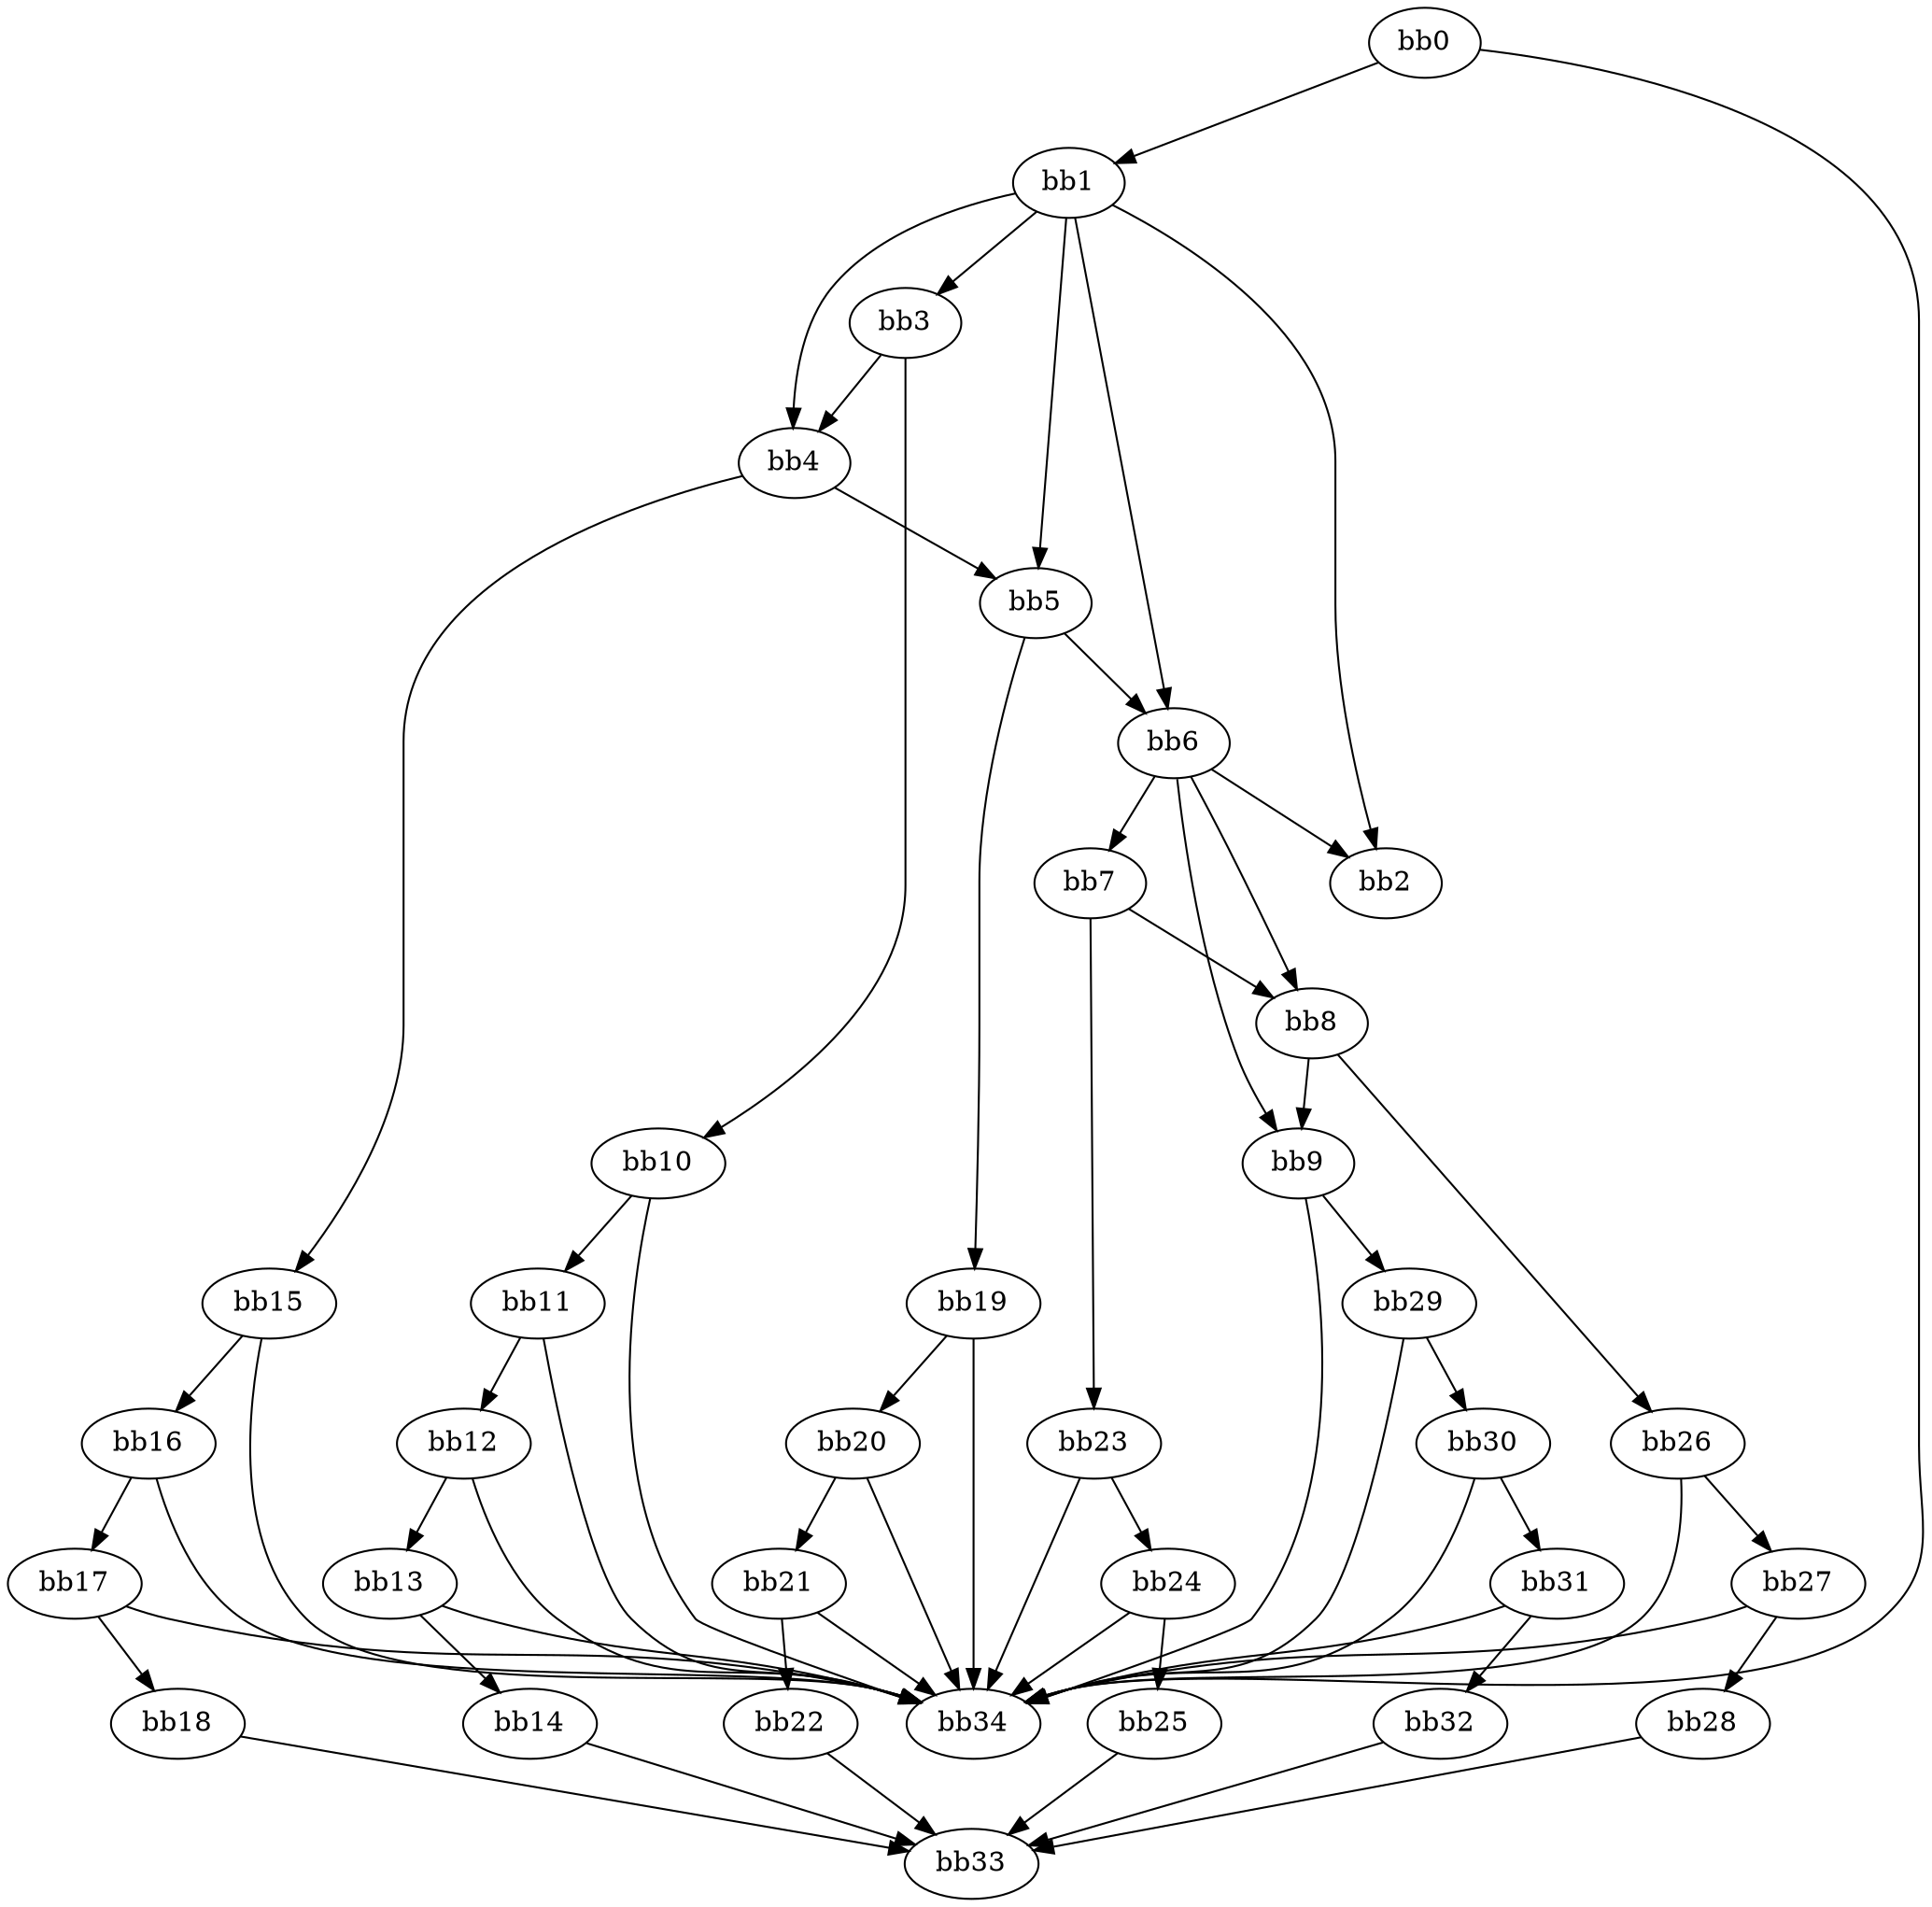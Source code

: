 digraph {
    0 [ label = "bb0\l" ]
    1 [ label = "bb1\l" ]
    2 [ label = "bb2\l" ]
    3 [ label = "bb3\l" ]
    4 [ label = "bb4\l" ]
    5 [ label = "bb5\l" ]
    6 [ label = "bb6\l" ]
    7 [ label = "bb7\l" ]
    8 [ label = "bb8\l" ]
    9 [ label = "bb9\l" ]
    10 [ label = "bb10\l" ]
    11 [ label = "bb11\l" ]
    12 [ label = "bb12\l" ]
    13 [ label = "bb13\l" ]
    14 [ label = "bb14\l" ]
    15 [ label = "bb15\l" ]
    16 [ label = "bb16\l" ]
    17 [ label = "bb17\l" ]
    18 [ label = "bb18\l" ]
    19 [ label = "bb19\l" ]
    20 [ label = "bb20\l" ]
    21 [ label = "bb21\l" ]
    22 [ label = "bb22\l" ]
    23 [ label = "bb23\l" ]
    24 [ label = "bb24\l" ]
    25 [ label = "bb25\l" ]
    26 [ label = "bb26\l" ]
    27 [ label = "bb27\l" ]
    28 [ label = "bb28\l" ]
    29 [ label = "bb29\l" ]
    30 [ label = "bb30\l" ]
    31 [ label = "bb31\l" ]
    32 [ label = "bb32\l" ]
    33 [ label = "bb33\l" ]
    34 [ label = "bb34\l" ]
    0 -> 1 [ ]
    0 -> 34 [ ]
    1 -> 2 [ ]
    1 -> 3 [ ]
    1 -> 4 [ ]
    1 -> 5 [ ]
    1 -> 6 [ ]
    3 -> 4 [ ]
    3 -> 10 [ ]
    4 -> 5 [ ]
    4 -> 15 [ ]
    5 -> 6 [ ]
    5 -> 19 [ ]
    6 -> 2 [ ]
    6 -> 7 [ ]
    6 -> 8 [ ]
    6 -> 9 [ ]
    7 -> 8 [ ]
    7 -> 23 [ ]
    8 -> 9 [ ]
    8 -> 26 [ ]
    9 -> 29 [ ]
    9 -> 34 [ ]
    10 -> 11 [ ]
    10 -> 34 [ ]
    11 -> 12 [ ]
    11 -> 34 [ ]
    12 -> 13 [ ]
    12 -> 34 [ ]
    13 -> 14 [ ]
    13 -> 34 [ ]
    14 -> 33 [ ]
    15 -> 16 [ ]
    15 -> 34 [ ]
    16 -> 17 [ ]
    16 -> 34 [ ]
    17 -> 18 [ ]
    17 -> 34 [ ]
    18 -> 33 [ ]
    19 -> 20 [ ]
    19 -> 34 [ ]
    20 -> 21 [ ]
    20 -> 34 [ ]
    21 -> 22 [ ]
    21 -> 34 [ ]
    22 -> 33 [ ]
    23 -> 24 [ ]
    23 -> 34 [ ]
    24 -> 25 [ ]
    24 -> 34 [ ]
    25 -> 33 [ ]
    26 -> 27 [ ]
    26 -> 34 [ ]
    27 -> 28 [ ]
    27 -> 34 [ ]
    28 -> 33 [ ]
    29 -> 30 [ ]
    29 -> 34 [ ]
    30 -> 31 [ ]
    30 -> 34 [ ]
    31 -> 32 [ ]
    31 -> 34 [ ]
    32 -> 33 [ ]
}

